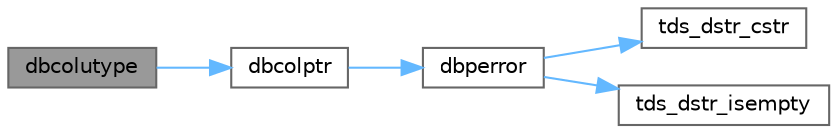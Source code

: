 digraph "dbcolutype"
{
 // LATEX_PDF_SIZE
  bgcolor="transparent";
  edge [fontname=Helvetica,fontsize=10,labelfontname=Helvetica,labelfontsize=10];
  node [fontname=Helvetica,fontsize=10,shape=box,height=0.2,width=0.4];
  rankdir="LR";
  Node1 [id="Node000001",label="dbcolutype",height=0.2,width=0.4,color="gray40", fillcolor="grey60", style="filled", fontcolor="black",tooltip="Get user-defined datatype of a regular result column."];
  Node1 -> Node2 [id="edge1_Node000001_Node000002",color="steelblue1",style="solid",tooltip=" "];
  Node2 [id="Node000002",label="dbcolptr",height=0.2,width=0.4,color="grey40", fillcolor="white", style="filled",URL="$a00581.html#ga45d1c0fba44eafde5e156a70af5d6126",tooltip="Sanity checks for column-oriented functions."];
  Node2 -> Node3 [id="edge2_Node000002_Node000003",color="steelblue1",style="solid",tooltip=" "];
  Node3 [id="Node000003",label="dbperror",height=0.2,width=0.4,color="grey40", fillcolor="white", style="filled",URL="$a00581.html#ga302a4ce6559b81808e3be51615cd1b67",tooltip="Call client-installed error handler."];
  Node3 -> Node4 [id="edge3_Node000003_Node000004",color="steelblue1",style="solid",tooltip=" "];
  Node4 [id="Node000004",label="tds_dstr_cstr",height=0.2,width=0.4,color="grey40", fillcolor="white", style="filled",URL="$a00593.html#gac536f0e4d77d3cff5702719362ec1766",tooltip="Returns a C version (NUL terminated string) of dstr."];
  Node3 -> Node5 [id="edge4_Node000003_Node000005",color="steelblue1",style="solid",tooltip=" "];
  Node5 [id="Node000005",label="tds_dstr_isempty",height=0.2,width=0.4,color="grey40", fillcolor="white", style="filled",URL="$a00593.html#ga197c6af67f2e7469d06c2aa055917b1e",tooltip="test if string is empty"];
}
